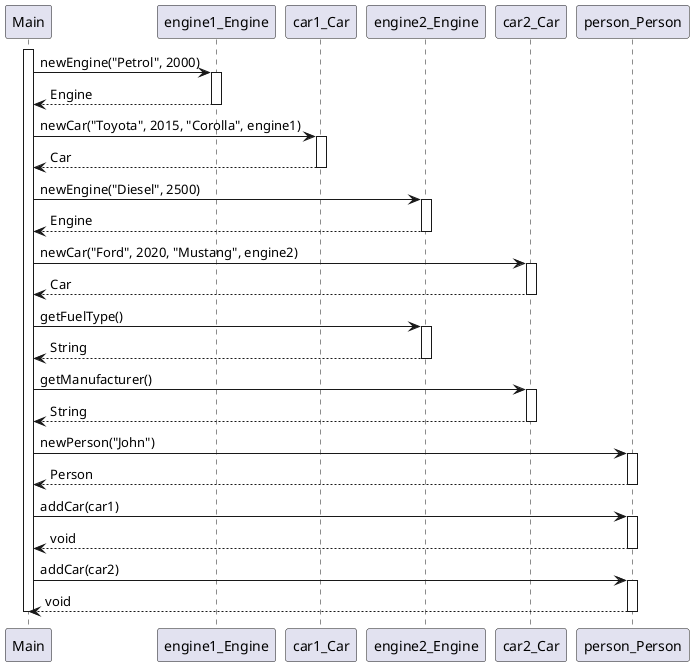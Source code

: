@startuml
activate Main
Main -> engine1_Engine : newEngine("Petrol", 2000)
activate engine1_Engine
engine1_Engine --> Main : Engine
deactivate engine1_Engine
Main -> car1_Car : newCar("Toyota", 2015, "Corolla", engine1)
activate car1_Car
car1_Car --> Main : Car
deactivate car1_Car
Main -> engine2_Engine : newEngine("Diesel", 2500)
activate engine2_Engine
engine2_Engine --> Main : Engine
deactivate engine2_Engine
Main -> car2_Car : newCar("Ford", 2020, "Mustang", engine2)
activate car2_Car
car2_Car --> Main : Car
deactivate car2_Car
Main -> engine2_Engine : getFuelType()
activate engine2_Engine
engine2_Engine --> Main : String
deactivate engine2_Engine
Main -> car2_Car : getManufacturer()
activate car2_Car
car2_Car --> Main : String
deactivate car2_Car
Main -> person_Person : newPerson("John")
activate person_Person
person_Person --> Main : Person
deactivate person_Person
Main -> person_Person : addCar(car1)
activate person_Person
person_Person --> Main : void
deactivate person_Person
Main -> person_Person : addCar(car2)
activate person_Person
person_Person --> Main : void
deactivate person_Person
deactivate Main
@enduml